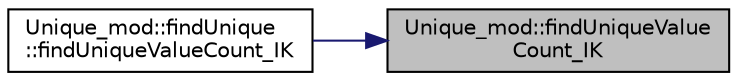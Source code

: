 digraph "Unique_mod::findUniqueValueCount_IK"
{
 // LATEX_PDF_SIZE
  edge [fontname="Helvetica",fontsize="10",labelfontname="Helvetica",labelfontsize="10"];
  node [fontname="Helvetica",fontsize="10",shape=record];
  rankdir="RL";
  Node1 [label="Unique_mod::findUniqueValue\lCount_IK",height=0.2,width=0.4,color="black", fillcolor="grey75", style="filled", fontcolor="black",tooltip="Find the unique values in the input integer vector."];
  Node1 -> Node2 [dir="back",color="midnightblue",fontsize="10",style="solid",fontname="Helvetica"];
  Node2 [label="Unique_mod::findUnique\l::findUniqueValueCount_IK",height=0.2,width=0.4,color="black", fillcolor="white", style="filled",URL="$interfaceUnique__mod_1_1findUnique.html#a465335f0d439be7c1ee17c1802c54fb1",tooltip="Find the unique values in the input integer vector."];
}
